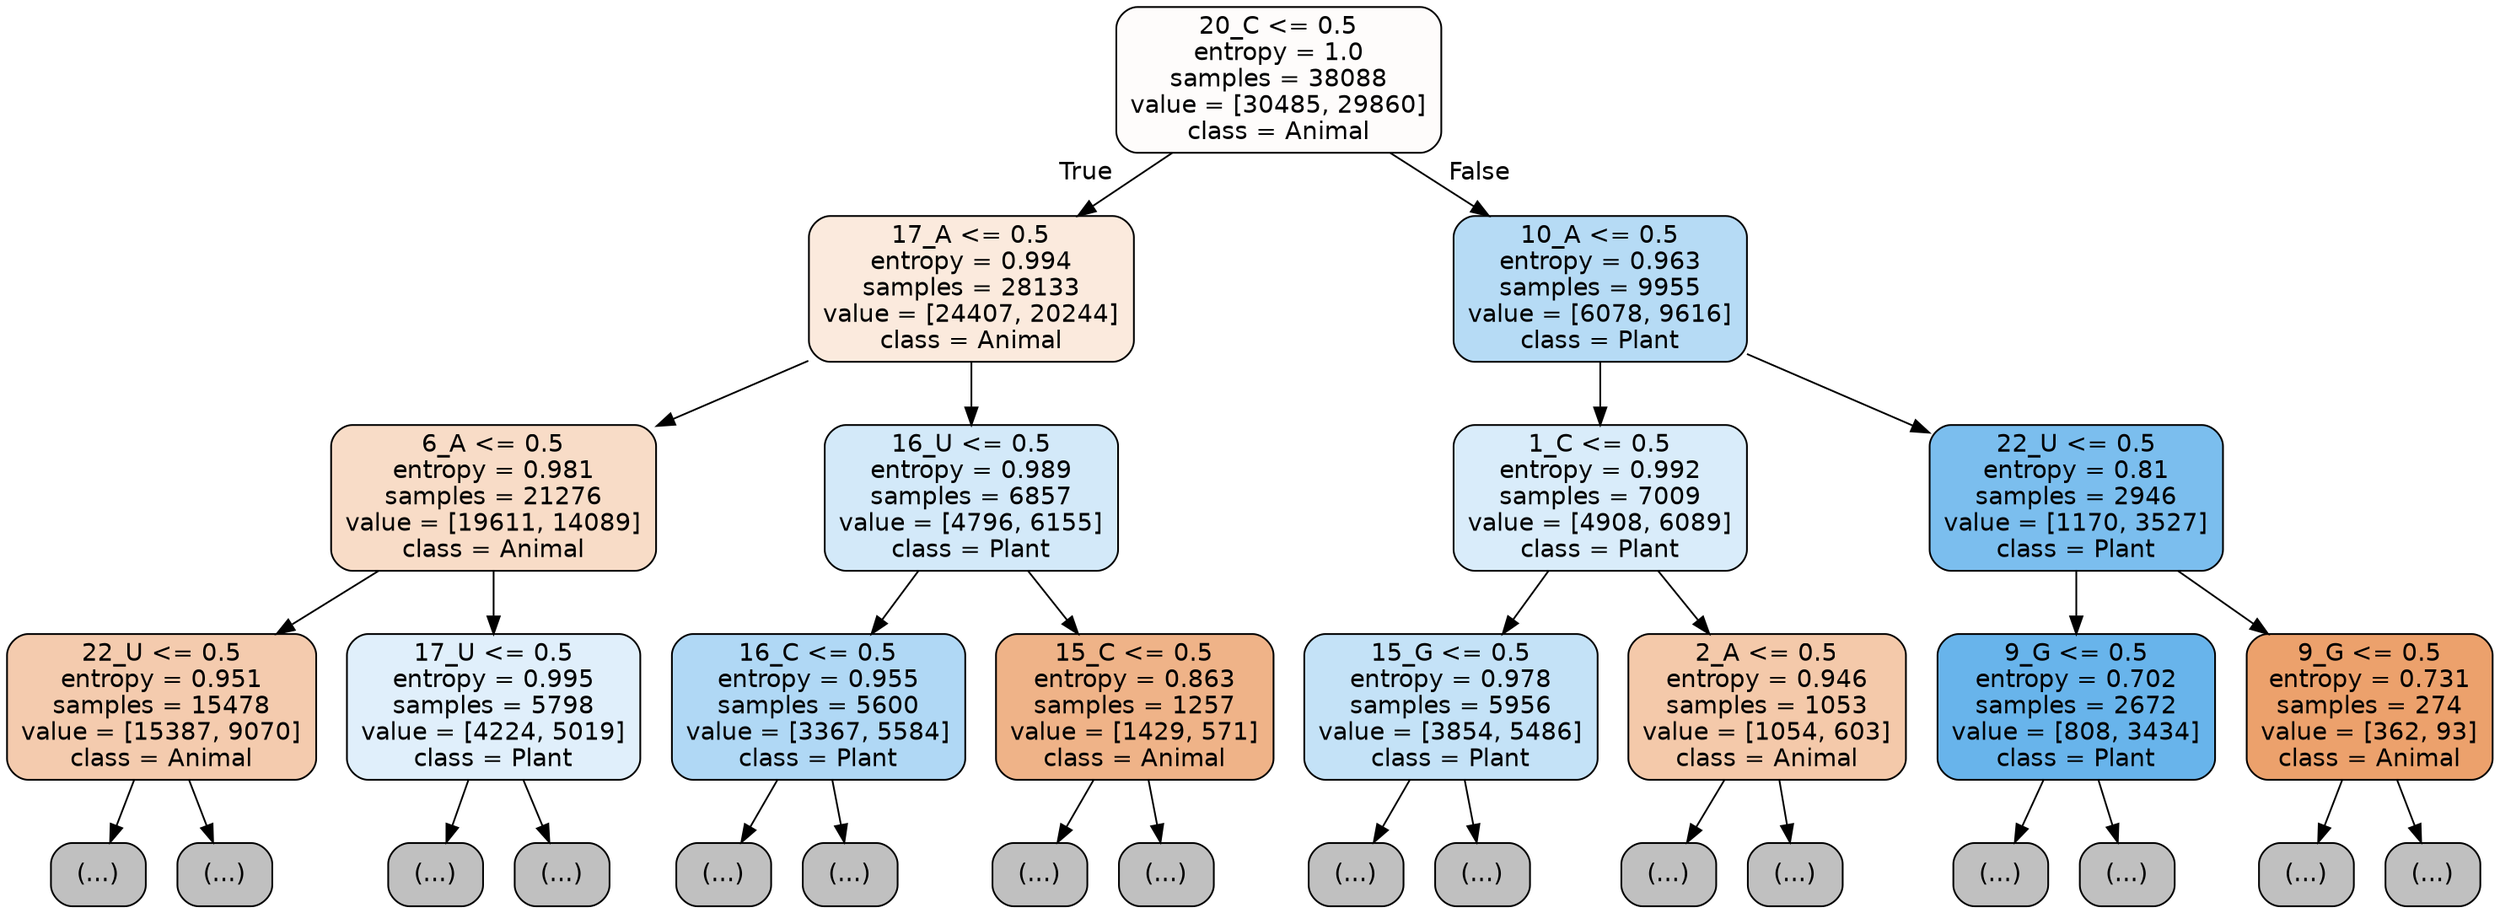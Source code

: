 digraph Tree {
node [shape=box, style="filled, rounded", color="black", fontname="helvetica"] ;
edge [fontname="helvetica"] ;
0 [label="20_C <= 0.5\nentropy = 1.0\nsamples = 38088\nvalue = [30485, 29860]\nclass = Animal", fillcolor="#fefcfb"] ;
1 [label="17_A <= 0.5\nentropy = 0.994\nsamples = 28133\nvalue = [24407, 20244]\nclass = Animal", fillcolor="#fbeadd"] ;
0 -> 1 [labeldistance=2.5, labelangle=45, headlabel="True"] ;
2 [label="6_A <= 0.5\nentropy = 0.981\nsamples = 21276\nvalue = [19611, 14089]\nclass = Animal", fillcolor="#f8dcc7"] ;
1 -> 2 ;
3 [label="22_U <= 0.5\nentropy = 0.951\nsamples = 15478\nvalue = [15387, 9070]\nclass = Animal", fillcolor="#f4cbae"] ;
2 -> 3 ;
4 [label="(...)", fillcolor="#C0C0C0"] ;
3 -> 4 ;
6717 [label="(...)", fillcolor="#C0C0C0"] ;
3 -> 6717 ;
7530 [label="17_U <= 0.5\nentropy = 0.995\nsamples = 5798\nvalue = [4224, 5019]\nclass = Plant", fillcolor="#e0effb"] ;
2 -> 7530 ;
7531 [label="(...)", fillcolor="#C0C0C0"] ;
7530 -> 7531 ;
9054 [label="(...)", fillcolor="#C0C0C0"] ;
7530 -> 9054 ;
9963 [label="16_U <= 0.5\nentropy = 0.989\nsamples = 6857\nvalue = [4796, 6155]\nclass = Plant", fillcolor="#d3e9f9"] ;
1 -> 9963 ;
9964 [label="16_C <= 0.5\nentropy = 0.955\nsamples = 5600\nvalue = [3367, 5584]\nclass = Plant", fillcolor="#b0d8f5"] ;
9963 -> 9964 ;
9965 [label="(...)", fillcolor="#C0C0C0"] ;
9964 -> 9965 ;
11510 [label="(...)", fillcolor="#C0C0C0"] ;
9964 -> 11510 ;
12325 [label="15_C <= 0.5\nentropy = 0.863\nsamples = 1257\nvalue = [1429, 571]\nclass = Animal", fillcolor="#efb388"] ;
9963 -> 12325 ;
12326 [label="(...)", fillcolor="#C0C0C0"] ;
12325 -> 12326 ;
12775 [label="(...)", fillcolor="#C0C0C0"] ;
12325 -> 12775 ;
12914 [label="10_A <= 0.5\nentropy = 0.963\nsamples = 9955\nvalue = [6078, 9616]\nclass = Plant", fillcolor="#b6dbf5"] ;
0 -> 12914 [labeldistance=2.5, labelangle=-45, headlabel="False"] ;
12915 [label="1_C <= 0.5\nentropy = 0.992\nsamples = 7009\nvalue = [4908, 6089]\nclass = Plant", fillcolor="#d9ecfa"] ;
12914 -> 12915 ;
12916 [label="15_G <= 0.5\nentropy = 0.978\nsamples = 5956\nvalue = [3854, 5486]\nclass = Plant", fillcolor="#c4e2f7"] ;
12915 -> 12916 ;
12917 [label="(...)", fillcolor="#C0C0C0"] ;
12916 -> 12917 ;
14792 [label="(...)", fillcolor="#C0C0C0"] ;
12916 -> 14792 ;
15511 [label="2_A <= 0.5\nentropy = 0.946\nsamples = 1053\nvalue = [1054, 603]\nclass = Animal", fillcolor="#f4c9aa"] ;
12915 -> 15511 ;
15512 [label="(...)", fillcolor="#C0C0C0"] ;
15511 -> 15512 ;
15965 [label="(...)", fillcolor="#C0C0C0"] ;
15511 -> 15965 ;
16132 [label="22_U <= 0.5\nentropy = 0.81\nsamples = 2946\nvalue = [1170, 3527]\nclass = Plant", fillcolor="#7bbeee"] ;
12914 -> 16132 ;
16133 [label="9_G <= 0.5\nentropy = 0.702\nsamples = 2672\nvalue = [808, 3434]\nclass = Plant", fillcolor="#68b4eb"] ;
16132 -> 16133 ;
16134 [label="(...)", fillcolor="#C0C0C0"] ;
16133 -> 16134 ;
16699 [label="(...)", fillcolor="#C0C0C0"] ;
16133 -> 16699 ;
16966 [label="9_G <= 0.5\nentropy = 0.731\nsamples = 274\nvalue = [362, 93]\nclass = Animal", fillcolor="#eca16c"] ;
16132 -> 16966 ;
16967 [label="(...)", fillcolor="#C0C0C0"] ;
16966 -> 16967 ;
17054 [label="(...)", fillcolor="#C0C0C0"] ;
16966 -> 17054 ;
}